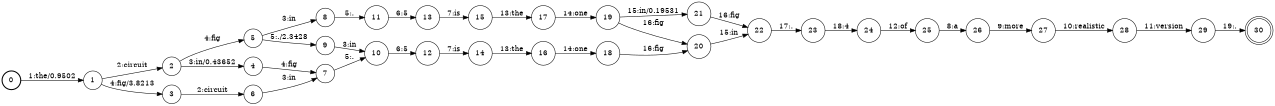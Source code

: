 digraph FST {
rankdir = LR;
size = "8.5,11";
label = "";
center = 1;
orientation = Portrait;
ranksep = "0.4";
nodesep = "0.25";
0 [label = "0", shape = circle, style = bold, fontsize = 14]
	0 -> 1 [label = "1:the/0.9502", fontsize = 14];
1 [label = "1", shape = circle, style = solid, fontsize = 14]
	1 -> 2 [label = "2:circuit", fontsize = 14];
	1 -> 3 [label = "4:fig/3.8213", fontsize = 14];
2 [label = "2", shape = circle, style = solid, fontsize = 14]
	2 -> 4 [label = "3:in/0.43652", fontsize = 14];
	2 -> 5 [label = "4:fig", fontsize = 14];
3 [label = "3", shape = circle, style = solid, fontsize = 14]
	3 -> 6 [label = "2:circuit", fontsize = 14];
4 [label = "4", shape = circle, style = solid, fontsize = 14]
	4 -> 7 [label = "4:fig", fontsize = 14];
5 [label = "5", shape = circle, style = solid, fontsize = 14]
	5 -> 8 [label = "3:in", fontsize = 14];
	5 -> 9 [label = "5:./2.3428", fontsize = 14];
6 [label = "6", shape = circle, style = solid, fontsize = 14]
	6 -> 7 [label = "3:in", fontsize = 14];
7 [label = "7", shape = circle, style = solid, fontsize = 14]
	7 -> 10 [label = "5:.", fontsize = 14];
8 [label = "8", shape = circle, style = solid, fontsize = 14]
	8 -> 11 [label = "5:.", fontsize = 14];
9 [label = "9", shape = circle, style = solid, fontsize = 14]
	9 -> 10 [label = "3:in", fontsize = 14];
10 [label = "10", shape = circle, style = solid, fontsize = 14]
	10 -> 12 [label = "6:5", fontsize = 14];
11 [label = "11", shape = circle, style = solid, fontsize = 14]
	11 -> 13 [label = "6:5", fontsize = 14];
12 [label = "12", shape = circle, style = solid, fontsize = 14]
	12 -> 14 [label = "7:is", fontsize = 14];
13 [label = "13", shape = circle, style = solid, fontsize = 14]
	13 -> 15 [label = "7:is", fontsize = 14];
14 [label = "14", shape = circle, style = solid, fontsize = 14]
	14 -> 16 [label = "13:the", fontsize = 14];
15 [label = "15", shape = circle, style = solid, fontsize = 14]
	15 -> 17 [label = "13:the", fontsize = 14];
16 [label = "16", shape = circle, style = solid, fontsize = 14]
	16 -> 18 [label = "14:one", fontsize = 14];
17 [label = "17", shape = circle, style = solid, fontsize = 14]
	17 -> 19 [label = "14:one", fontsize = 14];
18 [label = "18", shape = circle, style = solid, fontsize = 14]
	18 -> 20 [label = "16:fig", fontsize = 14];
19 [label = "19", shape = circle, style = solid, fontsize = 14]
	19 -> 21 [label = "15:in/0.19531", fontsize = 14];
	19 -> 20 [label = "16:fig", fontsize = 14];
20 [label = "20", shape = circle, style = solid, fontsize = 14]
	20 -> 22 [label = "15:in", fontsize = 14];
21 [label = "21", shape = circle, style = solid, fontsize = 14]
	21 -> 22 [label = "16:fig", fontsize = 14];
22 [label = "22", shape = circle, style = solid, fontsize = 14]
	22 -> 23 [label = "17:.", fontsize = 14];
23 [label = "23", shape = circle, style = solid, fontsize = 14]
	23 -> 24 [label = "18:4", fontsize = 14];
24 [label = "24", shape = circle, style = solid, fontsize = 14]
	24 -> 25 [label = "12:of", fontsize = 14];
25 [label = "25", shape = circle, style = solid, fontsize = 14]
	25 -> 26 [label = "8:a", fontsize = 14];
26 [label = "26", shape = circle, style = solid, fontsize = 14]
	26 -> 27 [label = "9:more", fontsize = 14];
27 [label = "27", shape = circle, style = solid, fontsize = 14]
	27 -> 28 [label = "10:realistic", fontsize = 14];
28 [label = "28", shape = circle, style = solid, fontsize = 14]
	28 -> 29 [label = "11:version", fontsize = 14];
29 [label = "29", shape = circle, style = solid, fontsize = 14]
	29 -> 30 [label = "19:.", fontsize = 14];
30 [label = "30", shape = doublecircle, style = solid, fontsize = 14]
}
